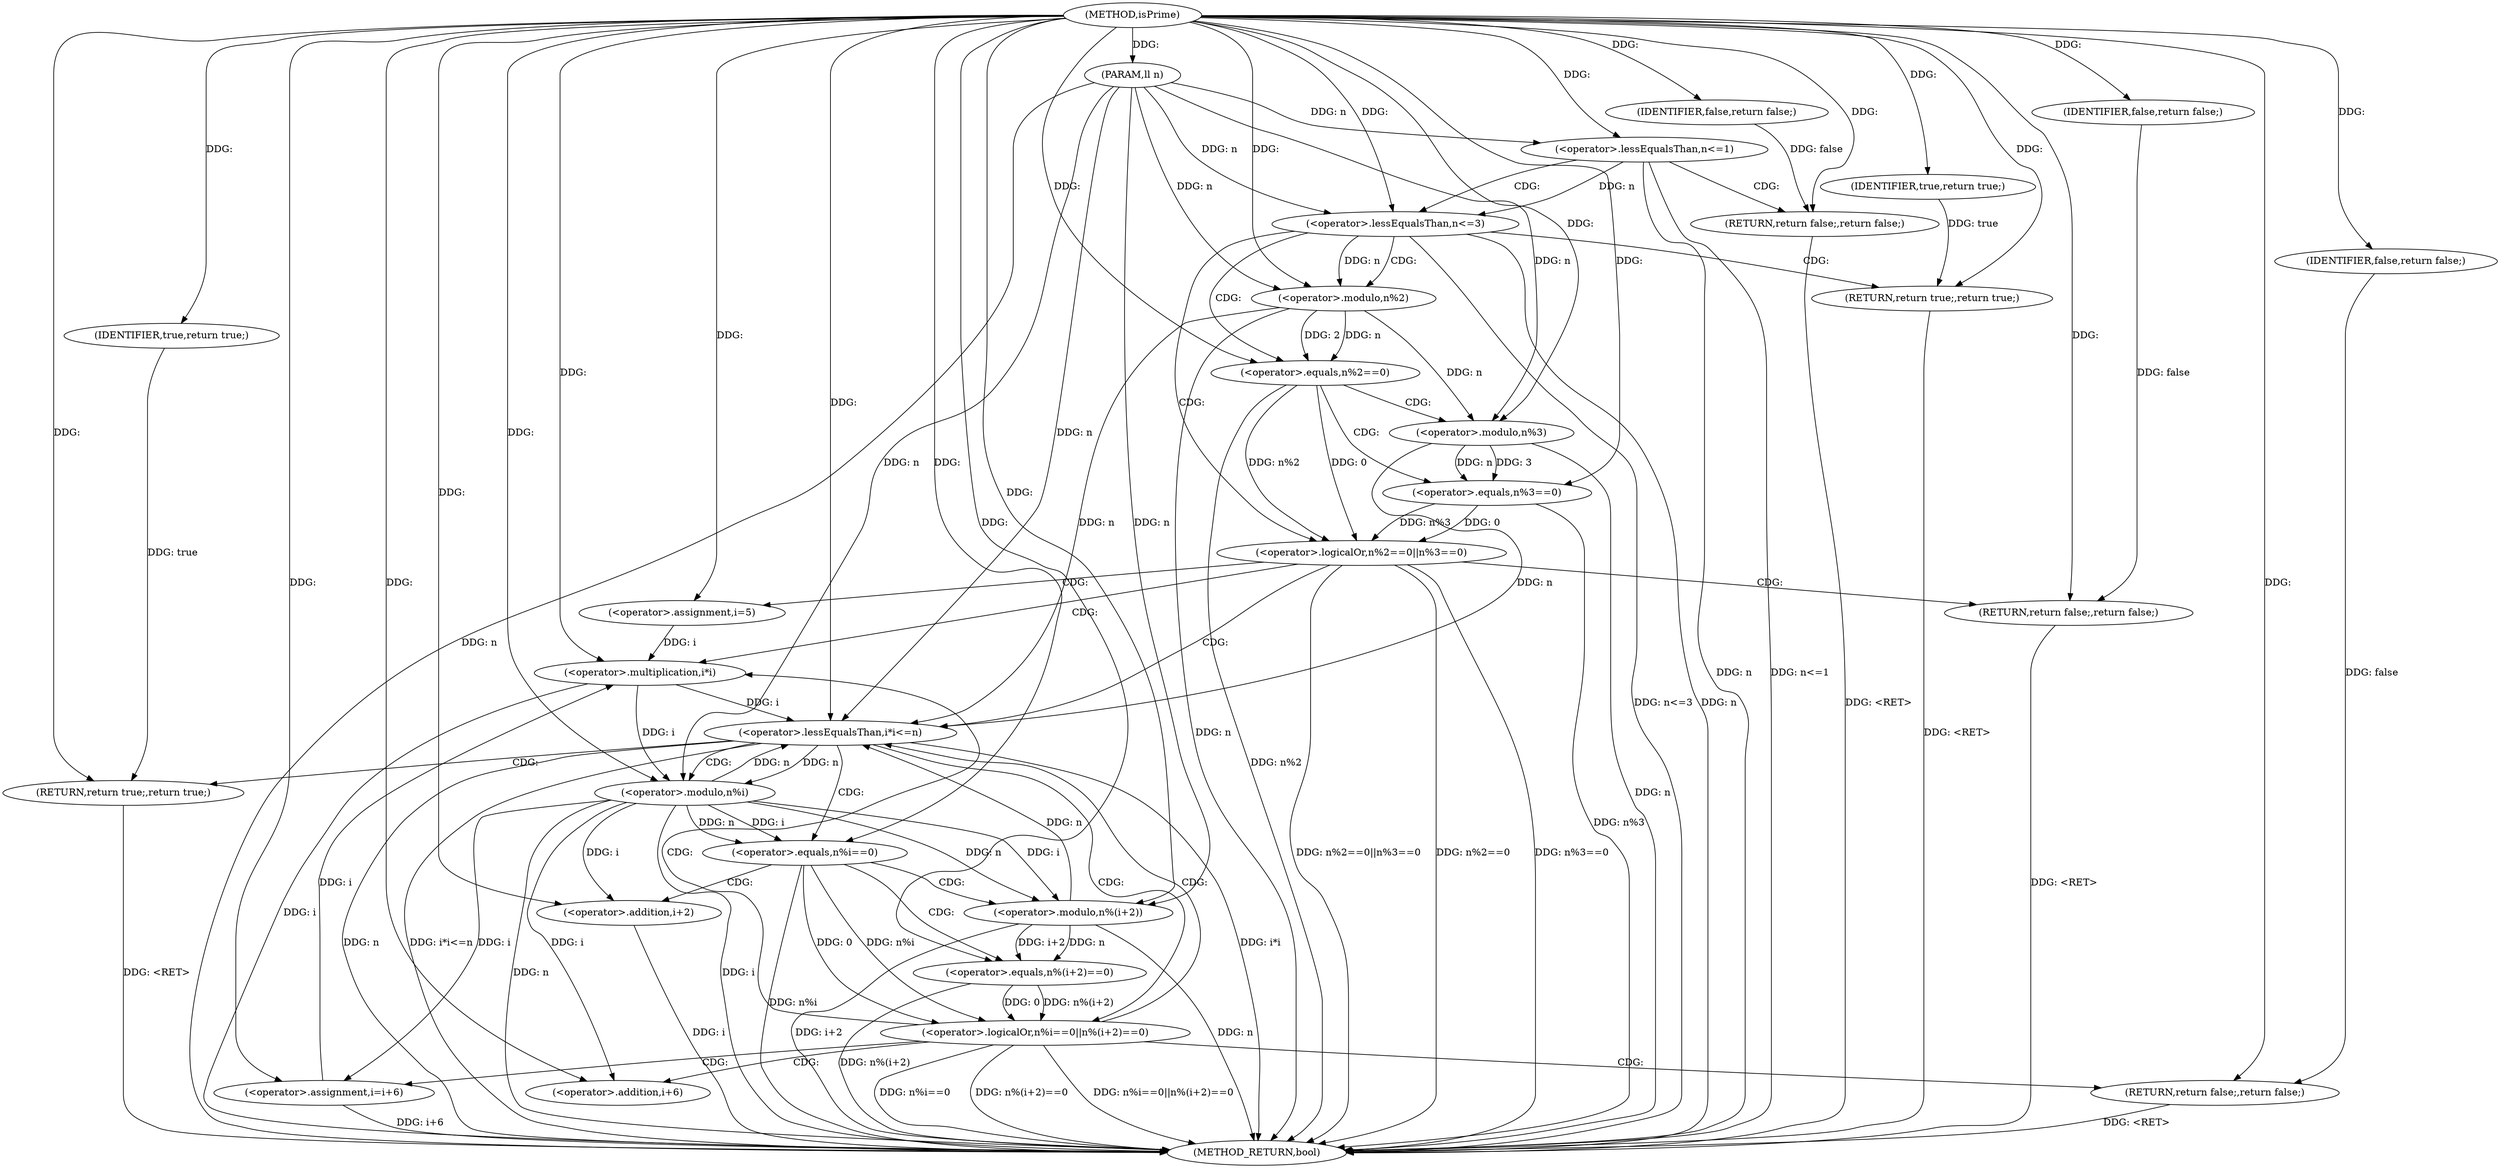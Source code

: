 digraph "isPrime" {  
"1000258" [label = "(METHOD,isPrime)" ]
"1000320" [label = "(METHOD_RETURN,bool)" ]
"1000259" [label = "(PARAM,ll n)" ]
"1000318" [label = "(RETURN,return true;,return true;)" ]
"1000262" [label = "(<operator>.lessEqualsThan,n<=1)" ]
"1000265" [label = "(RETURN,return false;,return false;)" ]
"1000268" [label = "(<operator>.lessEqualsThan,n<=3)" ]
"1000271" [label = "(RETURN,return true;,return true;)" ]
"1000274" [label = "(<operator>.logicalOr,n%2==0||n%3==0)" ]
"1000285" [label = "(RETURN,return false;,return false;)" ]
"1000289" [label = "(<operator>.assignment,i=5)" ]
"1000292" [label = "(<operator>.lessEqualsThan,i*i<=n)" ]
"1000297" [label = "(<operator>.assignment,i=i+6)" ]
"1000319" [label = "(IDENTIFIER,true,return true;)" ]
"1000266" [label = "(IDENTIFIER,false,return false;)" ]
"1000272" [label = "(IDENTIFIER,true,return true;)" ]
"1000286" [label = "(IDENTIFIER,false,return false;)" ]
"1000303" [label = "(<operator>.logicalOr,n%i==0||n%(i+2)==0)" ]
"1000316" [label = "(RETURN,return false;,return false;)" ]
"1000275" [label = "(<operator>.equals,n%2==0)" ]
"1000280" [label = "(<operator>.equals,n%3==0)" ]
"1000293" [label = "(<operator>.multiplication,i*i)" ]
"1000299" [label = "(<operator>.addition,i+6)" ]
"1000317" [label = "(IDENTIFIER,false,return false;)" ]
"1000276" [label = "(<operator>.modulo,n%2)" ]
"1000281" [label = "(<operator>.modulo,n%3)" ]
"1000304" [label = "(<operator>.equals,n%i==0)" ]
"1000309" [label = "(<operator>.equals,n%(i+2)==0)" ]
"1000305" [label = "(<operator>.modulo,n%i)" ]
"1000310" [label = "(<operator>.modulo,n%(i+2))" ]
"1000312" [label = "(<operator>.addition,i+2)" ]
  "1000271" -> "1000320"  [ label = "DDG: <RET>"] 
  "1000259" -> "1000320"  [ label = "DDG: n"] 
  "1000262" -> "1000320"  [ label = "DDG: n"] 
  "1000262" -> "1000320"  [ label = "DDG: n<=1"] 
  "1000268" -> "1000320"  [ label = "DDG: n"] 
  "1000268" -> "1000320"  [ label = "DDG: n<=3"] 
  "1000276" -> "1000320"  [ label = "DDG: n"] 
  "1000275" -> "1000320"  [ label = "DDG: n%2"] 
  "1000274" -> "1000320"  [ label = "DDG: n%2==0"] 
  "1000281" -> "1000320"  [ label = "DDG: n"] 
  "1000280" -> "1000320"  [ label = "DDG: n%3"] 
  "1000274" -> "1000320"  [ label = "DDG: n%3==0"] 
  "1000274" -> "1000320"  [ label = "DDG: n%2==0||n%3==0"] 
  "1000293" -> "1000320"  [ label = "DDG: i"] 
  "1000292" -> "1000320"  [ label = "DDG: i*i"] 
  "1000292" -> "1000320"  [ label = "DDG: n"] 
  "1000292" -> "1000320"  [ label = "DDG: i*i<=n"] 
  "1000305" -> "1000320"  [ label = "DDG: n"] 
  "1000305" -> "1000320"  [ label = "DDG: i"] 
  "1000304" -> "1000320"  [ label = "DDG: n%i"] 
  "1000303" -> "1000320"  [ label = "DDG: n%i==0"] 
  "1000310" -> "1000320"  [ label = "DDG: n"] 
  "1000312" -> "1000320"  [ label = "DDG: i"] 
  "1000310" -> "1000320"  [ label = "DDG: i+2"] 
  "1000309" -> "1000320"  [ label = "DDG: n%(i+2)"] 
  "1000303" -> "1000320"  [ label = "DDG: n%(i+2)==0"] 
  "1000303" -> "1000320"  [ label = "DDG: n%i==0||n%(i+2)==0"] 
  "1000297" -> "1000320"  [ label = "DDG: i+6"] 
  "1000285" -> "1000320"  [ label = "DDG: <RET>"] 
  "1000265" -> "1000320"  [ label = "DDG: <RET>"] 
  "1000316" -> "1000320"  [ label = "DDG: <RET>"] 
  "1000318" -> "1000320"  [ label = "DDG: <RET>"] 
  "1000258" -> "1000259"  [ label = "DDG: "] 
  "1000319" -> "1000318"  [ label = "DDG: true"] 
  "1000258" -> "1000318"  [ label = "DDG: "] 
  "1000266" -> "1000265"  [ label = "DDG: false"] 
  "1000258" -> "1000265"  [ label = "DDG: "] 
  "1000272" -> "1000271"  [ label = "DDG: true"] 
  "1000258" -> "1000271"  [ label = "DDG: "] 
  "1000286" -> "1000285"  [ label = "DDG: false"] 
  "1000258" -> "1000285"  [ label = "DDG: "] 
  "1000258" -> "1000289"  [ label = "DDG: "] 
  "1000305" -> "1000297"  [ label = "DDG: i"] 
  "1000258" -> "1000297"  [ label = "DDG: "] 
  "1000258" -> "1000319"  [ label = "DDG: "] 
  "1000259" -> "1000262"  [ label = "DDG: n"] 
  "1000258" -> "1000262"  [ label = "DDG: "] 
  "1000258" -> "1000266"  [ label = "DDG: "] 
  "1000262" -> "1000268"  [ label = "DDG: n"] 
  "1000259" -> "1000268"  [ label = "DDG: n"] 
  "1000258" -> "1000268"  [ label = "DDG: "] 
  "1000258" -> "1000272"  [ label = "DDG: "] 
  "1000275" -> "1000274"  [ label = "DDG: n%2"] 
  "1000275" -> "1000274"  [ label = "DDG: 0"] 
  "1000280" -> "1000274"  [ label = "DDG: n%3"] 
  "1000280" -> "1000274"  [ label = "DDG: 0"] 
  "1000258" -> "1000286"  [ label = "DDG: "] 
  "1000293" -> "1000292"  [ label = "DDG: i"] 
  "1000276" -> "1000292"  [ label = "DDG: n"] 
  "1000281" -> "1000292"  [ label = "DDG: n"] 
  "1000305" -> "1000292"  [ label = "DDG: n"] 
  "1000310" -> "1000292"  [ label = "DDG: n"] 
  "1000259" -> "1000292"  [ label = "DDG: n"] 
  "1000258" -> "1000292"  [ label = "DDG: "] 
  "1000317" -> "1000316"  [ label = "DDG: false"] 
  "1000258" -> "1000316"  [ label = "DDG: "] 
  "1000276" -> "1000275"  [ label = "DDG: 2"] 
  "1000276" -> "1000275"  [ label = "DDG: n"] 
  "1000258" -> "1000275"  [ label = "DDG: "] 
  "1000281" -> "1000280"  [ label = "DDG: 3"] 
  "1000281" -> "1000280"  [ label = "DDG: n"] 
  "1000258" -> "1000280"  [ label = "DDG: "] 
  "1000289" -> "1000293"  [ label = "DDG: i"] 
  "1000297" -> "1000293"  [ label = "DDG: i"] 
  "1000258" -> "1000293"  [ label = "DDG: "] 
  "1000305" -> "1000299"  [ label = "DDG: i"] 
  "1000258" -> "1000299"  [ label = "DDG: "] 
  "1000304" -> "1000303"  [ label = "DDG: 0"] 
  "1000304" -> "1000303"  [ label = "DDG: n%i"] 
  "1000309" -> "1000303"  [ label = "DDG: n%(i+2)"] 
  "1000309" -> "1000303"  [ label = "DDG: 0"] 
  "1000258" -> "1000317"  [ label = "DDG: "] 
  "1000268" -> "1000276"  [ label = "DDG: n"] 
  "1000259" -> "1000276"  [ label = "DDG: n"] 
  "1000258" -> "1000276"  [ label = "DDG: "] 
  "1000276" -> "1000281"  [ label = "DDG: n"] 
  "1000259" -> "1000281"  [ label = "DDG: n"] 
  "1000258" -> "1000281"  [ label = "DDG: "] 
  "1000305" -> "1000304"  [ label = "DDG: i"] 
  "1000305" -> "1000304"  [ label = "DDG: n"] 
  "1000258" -> "1000304"  [ label = "DDG: "] 
  "1000310" -> "1000309"  [ label = "DDG: i+2"] 
  "1000310" -> "1000309"  [ label = "DDG: n"] 
  "1000258" -> "1000309"  [ label = "DDG: "] 
  "1000292" -> "1000305"  [ label = "DDG: n"] 
  "1000259" -> "1000305"  [ label = "DDG: n"] 
  "1000258" -> "1000305"  [ label = "DDG: "] 
  "1000293" -> "1000305"  [ label = "DDG: i"] 
  "1000305" -> "1000310"  [ label = "DDG: n"] 
  "1000259" -> "1000310"  [ label = "DDG: n"] 
  "1000258" -> "1000310"  [ label = "DDG: "] 
  "1000305" -> "1000310"  [ label = "DDG: i"] 
  "1000305" -> "1000312"  [ label = "DDG: i"] 
  "1000258" -> "1000312"  [ label = "DDG: "] 
  "1000262" -> "1000265"  [ label = "CDG: "] 
  "1000262" -> "1000268"  [ label = "CDG: "] 
  "1000268" -> "1000276"  [ label = "CDG: "] 
  "1000268" -> "1000274"  [ label = "CDG: "] 
  "1000268" -> "1000271"  [ label = "CDG: "] 
  "1000268" -> "1000275"  [ label = "CDG: "] 
  "1000274" -> "1000285"  [ label = "CDG: "] 
  "1000274" -> "1000293"  [ label = "CDG: "] 
  "1000274" -> "1000289"  [ label = "CDG: "] 
  "1000274" -> "1000292"  [ label = "CDG: "] 
  "1000292" -> "1000305"  [ label = "CDG: "] 
  "1000292" -> "1000303"  [ label = "CDG: "] 
  "1000292" -> "1000318"  [ label = "CDG: "] 
  "1000292" -> "1000304"  [ label = "CDG: "] 
  "1000275" -> "1000281"  [ label = "CDG: "] 
  "1000275" -> "1000280"  [ label = "CDG: "] 
  "1000303" -> "1000293"  [ label = "CDG: "] 
  "1000303" -> "1000297"  [ label = "CDG: "] 
  "1000303" -> "1000299"  [ label = "CDG: "] 
  "1000303" -> "1000316"  [ label = "CDG: "] 
  "1000303" -> "1000292"  [ label = "CDG: "] 
  "1000304" -> "1000312"  [ label = "CDG: "] 
  "1000304" -> "1000310"  [ label = "CDG: "] 
  "1000304" -> "1000309"  [ label = "CDG: "] 
}
